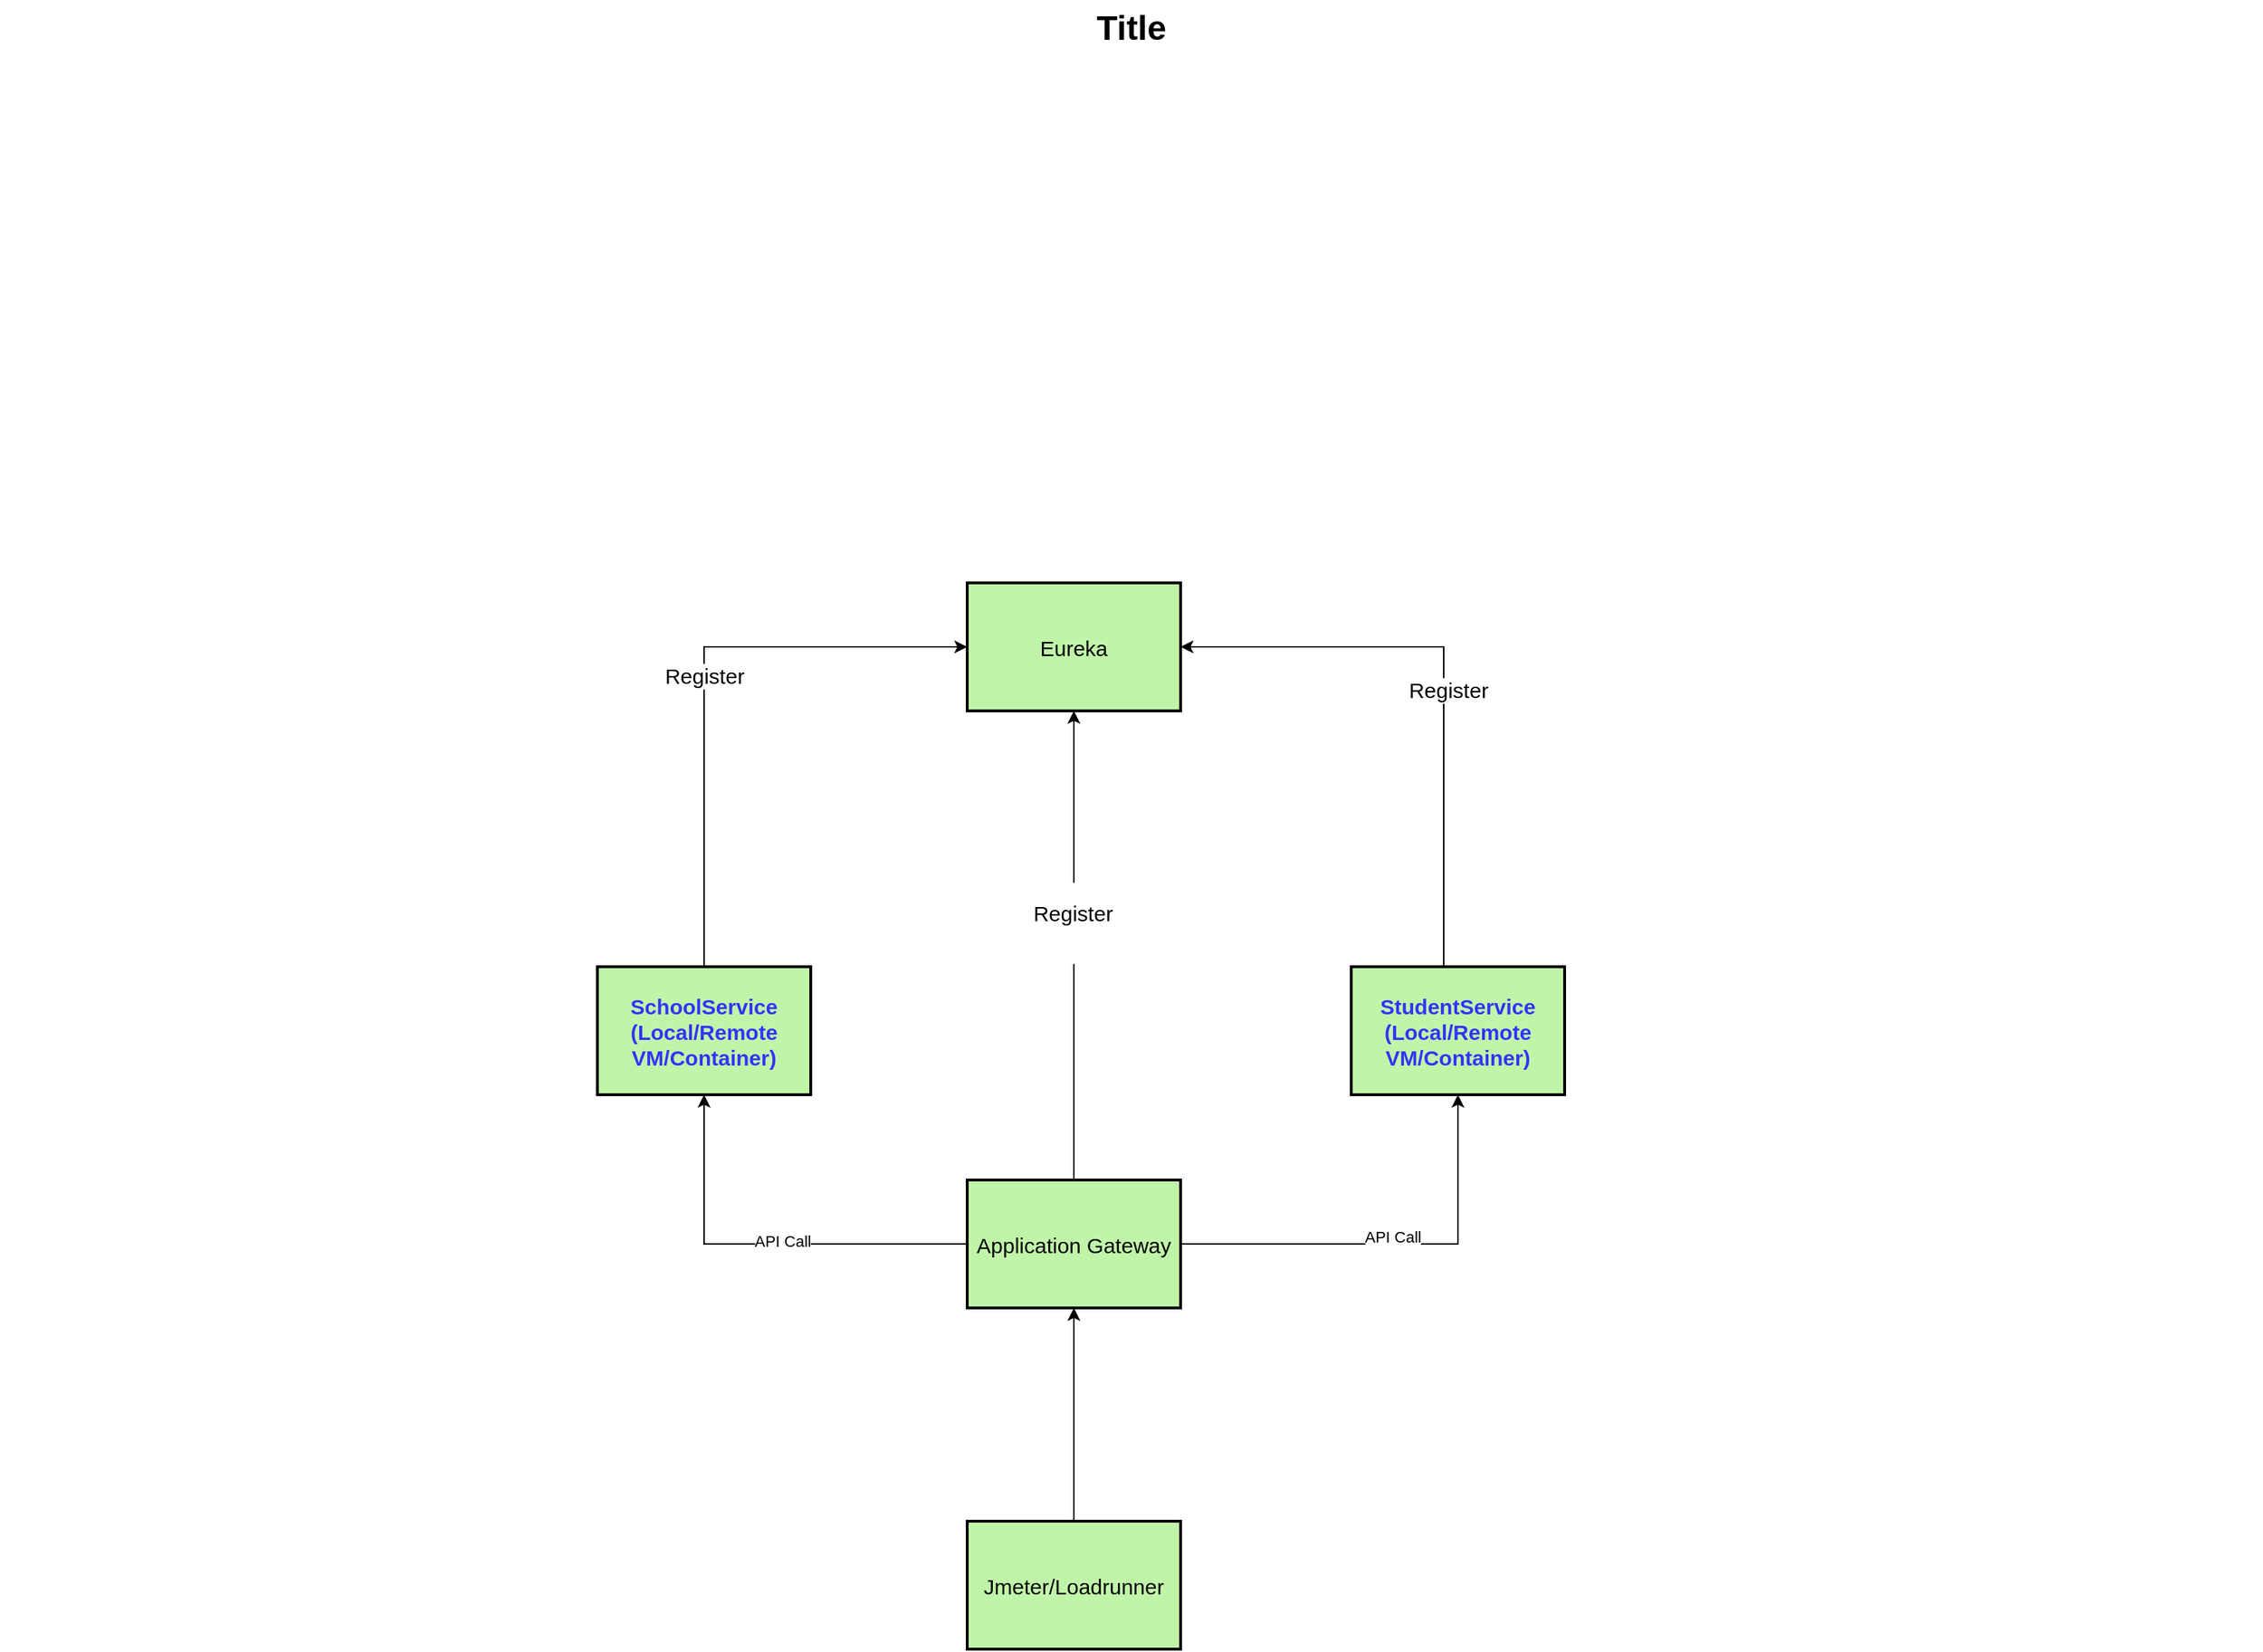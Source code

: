 <mxfile version="21.1.5" type="github">
  <diagram name="Page-1" id="74b105a0-9070-1c63-61bc-23e55f88626e">
    <mxGraphModel dx="1993" dy="1140" grid="1" gridSize="10" guides="1" tooltips="1" connect="1" arrows="1" fold="1" page="1" pageScale="1.5" pageWidth="1169" pageHeight="826" background="none" math="0" shadow="0">
      <root>
        <mxCell id="0" style=";html=1;" />
        <mxCell id="1" style=";html=1;" parent="0" />
        <mxCell id="10b056a9c633e61c-30" value="Title" style="text;strokeColor=none;fillColor=none;html=1;fontSize=24;fontStyle=1;verticalAlign=middle;align=center;" parent="1" vertex="1">
          <mxGeometry x="80" y="40" width="1590" height="40" as="geometry" />
        </mxCell>
        <mxCell id="5wn7QCThYIIw2rzu8Sw5-3" value="Eureka" style="strokeWidth=2;dashed=0;align=center;fontSize=15;shape=rect;fillColor=#c0f5a9;verticalLabelPosition=middle;verticalAlign=middle;horizontal=1;labelPosition=center;" parent="1" vertex="1">
          <mxGeometry x="760" y="450" width="150" height="90" as="geometry" />
        </mxCell>
        <mxCell id="5wn7QCThYIIw2rzu8Sw5-10" style="edgeStyle=orthogonalEdgeStyle;rounded=0;orthogonalLoop=1;jettySize=auto;html=1;fontSize=15;entryX=0.5;entryY=1;entryDx=0;entryDy=0;" parent="1" source="5wn7QCThYIIw2rzu8Sw5-4" target="PPPH0V48h3Za9GulFSPz-1" edge="1">
          <mxGeometry relative="1" as="geometry" />
        </mxCell>
        <mxCell id="5wn7QCThYIIw2rzu8Sw5-4" value="Jmeter/Loadrunner" style="strokeWidth=2;dashed=0;align=center;fontSize=15;shape=rect;fillColor=#c0f5a9;verticalLabelPosition=middle;verticalAlign=middle;labelPosition=center;" parent="1" vertex="1">
          <mxGeometry x="760" y="1110" width="150" height="90" as="geometry" />
        </mxCell>
        <mxCell id="5wn7QCThYIIw2rzu8Sw5-8" style="edgeStyle=orthogonalEdgeStyle;rounded=0;orthogonalLoop=1;jettySize=auto;html=1;entryX=1;entryY=0.5;entryDx=0;entryDy=0;fontSize=15;" parent="1" source="5wn7QCThYIIw2rzu8Sw5-5" target="5wn7QCThYIIw2rzu8Sw5-3" edge="1">
          <mxGeometry relative="1" as="geometry">
            <Array as="points">
              <mxPoint x="1095" y="495" />
            </Array>
          </mxGeometry>
        </mxCell>
        <mxCell id="5wn7QCThYIIw2rzu8Sw5-11" value="Register" style="edgeLabel;html=1;align=center;verticalAlign=middle;resizable=0;points=[];fontSize=15;" parent="5wn7QCThYIIw2rzu8Sw5-8" vertex="1" connectable="0">
          <mxGeometry x="-0.047" y="-3" relative="1" as="geometry">
            <mxPoint as="offset" />
          </mxGeometry>
        </mxCell>
        <mxCell id="5wn7QCThYIIw2rzu8Sw5-5" value="StudentService&#xa;(Local/Remote&#xa;VM/Container)" style="strokeWidth=2;dashed=0;align=center;fontSize=15;shape=rect;fillColor=#c0f5a9;verticalLabelPosition=middle;verticalAlign=middle;labelPosition=center;fontStyle=1;fontColor=#3333FF;" parent="1" vertex="1">
          <mxGeometry x="1030" y="720" width="150" height="90" as="geometry" />
        </mxCell>
        <mxCell id="5wn7QCThYIIw2rzu8Sw5-7" value="Register" style="edgeStyle=orthogonalEdgeStyle;rounded=0;orthogonalLoop=1;jettySize=auto;html=1;entryX=0;entryY=0.5;entryDx=0;entryDy=0;fontSize=15;" parent="1" source="5wn7QCThYIIw2rzu8Sw5-6" target="5wn7QCThYIIw2rzu8Sw5-3" edge="1">
          <mxGeometry relative="1" as="geometry">
            <Array as="points">
              <mxPoint x="575" y="495" />
            </Array>
          </mxGeometry>
        </mxCell>
        <mxCell id="5wn7QCThYIIw2rzu8Sw5-6" value="SchoolService&#xa;(Local/Remote&#xa;VM/Container)" style="strokeWidth=2;dashed=0;align=center;fontSize=15;shape=rect;fillColor=#c0f5a9;verticalLabelPosition=middle;verticalAlign=middle;labelPosition=center;fontStyle=1;fontColor=#3333FF;" parent="1" vertex="1">
          <mxGeometry x="500" y="720" width="150" height="90" as="geometry" />
        </mxCell>
        <mxCell id="PPPH0V48h3Za9GulFSPz-2" style="edgeStyle=orthogonalEdgeStyle;rounded=0;orthogonalLoop=1;jettySize=auto;html=1;exitX=0;exitY=0.5;exitDx=0;exitDy=0;entryX=0.5;entryY=1;entryDx=0;entryDy=0;" parent="1" source="PPPH0V48h3Za9GulFSPz-1" target="5wn7QCThYIIw2rzu8Sw5-6" edge="1">
          <mxGeometry relative="1" as="geometry" />
        </mxCell>
        <mxCell id="PPPH0V48h3Za9GulFSPz-6" value="API Call" style="edgeLabel;html=1;align=center;verticalAlign=middle;resizable=0;points=[];" parent="PPPH0V48h3Za9GulFSPz-2" vertex="1" connectable="0">
          <mxGeometry x="-0.103" y="-2" relative="1" as="geometry">
            <mxPoint as="offset" />
          </mxGeometry>
        </mxCell>
        <mxCell id="PPPH0V48h3Za9GulFSPz-3" style="edgeStyle=orthogonalEdgeStyle;rounded=0;orthogonalLoop=1;jettySize=auto;html=1;entryX=0.5;entryY=1;entryDx=0;entryDy=0;" parent="1" source="PPPH0V48h3Za9GulFSPz-1" target="5wn7QCThYIIw2rzu8Sw5-5" edge="1">
          <mxGeometry relative="1" as="geometry" />
        </mxCell>
        <mxCell id="PPPH0V48h3Za9GulFSPz-7" value="&#xa;&lt;span style=&quot;color: rgb(0, 0, 0); font-family: Helvetica; font-size: 11px; font-style: normal; font-variant-ligatures: normal; font-variant-caps: normal; font-weight: 400; letter-spacing: normal; orphans: 2; text-align: center; text-indent: 0px; text-transform: none; widows: 2; word-spacing: 0px; -webkit-text-stroke-width: 0px; background-color: rgb(255, 255, 255); text-decoration-thickness: initial; text-decoration-style: initial; text-decoration-color: initial; float: none; display: inline !important;&quot;&gt;API Call&lt;/span&gt;&#xa;&#xa;" style="edgeLabel;html=1;align=center;verticalAlign=middle;resizable=0;points=[];" parent="PPPH0V48h3Za9GulFSPz-3" vertex="1" connectable="0">
          <mxGeometry x="-0.007" y="-2" relative="1" as="geometry">
            <mxPoint as="offset" />
          </mxGeometry>
        </mxCell>
        <mxCell id="PPPH0V48h3Za9GulFSPz-4" style="edgeStyle=orthogonalEdgeStyle;rounded=0;orthogonalLoop=1;jettySize=auto;html=1;entryX=0.5;entryY=1;entryDx=0;entryDy=0;" parent="1" source="PPPH0V48h3Za9GulFSPz-1" target="5wn7QCThYIIw2rzu8Sw5-3" edge="1">
          <mxGeometry relative="1" as="geometry" />
        </mxCell>
        <mxCell id="PPPH0V48h3Za9GulFSPz-5" value="&#xa;&lt;span style=&quot;color: rgb(0, 0, 0); font-family: Helvetica; font-size: 15px; font-style: normal; font-variant-ligatures: normal; font-variant-caps: normal; font-weight: 400; letter-spacing: normal; orphans: 2; text-align: center; text-indent: 0px; text-transform: none; widows: 2; word-spacing: 0px; -webkit-text-stroke-width: 0px; background-color: rgb(255, 255, 255); text-decoration-thickness: initial; text-decoration-style: initial; text-decoration-color: initial; float: none; display: inline !important;&quot;&gt;Register&lt;/span&gt;&#xa;&#xa;" style="edgeLabel;html=1;align=center;verticalAlign=middle;resizable=0;points=[];" parent="PPPH0V48h3Za9GulFSPz-4" vertex="1" connectable="0">
          <mxGeometry x="0.097" y="1" relative="1" as="geometry">
            <mxPoint as="offset" />
          </mxGeometry>
        </mxCell>
        <mxCell id="PPPH0V48h3Za9GulFSPz-1" value="Application Gateway" style="strokeWidth=2;dashed=0;align=center;fontSize=15;shape=rect;fillColor=#c0f5a9;verticalLabelPosition=middle;verticalAlign=middle;labelPosition=center;" parent="1" vertex="1">
          <mxGeometry x="760" y="870" width="150" height="90" as="geometry" />
        </mxCell>
      </root>
    </mxGraphModel>
  </diagram>
</mxfile>
